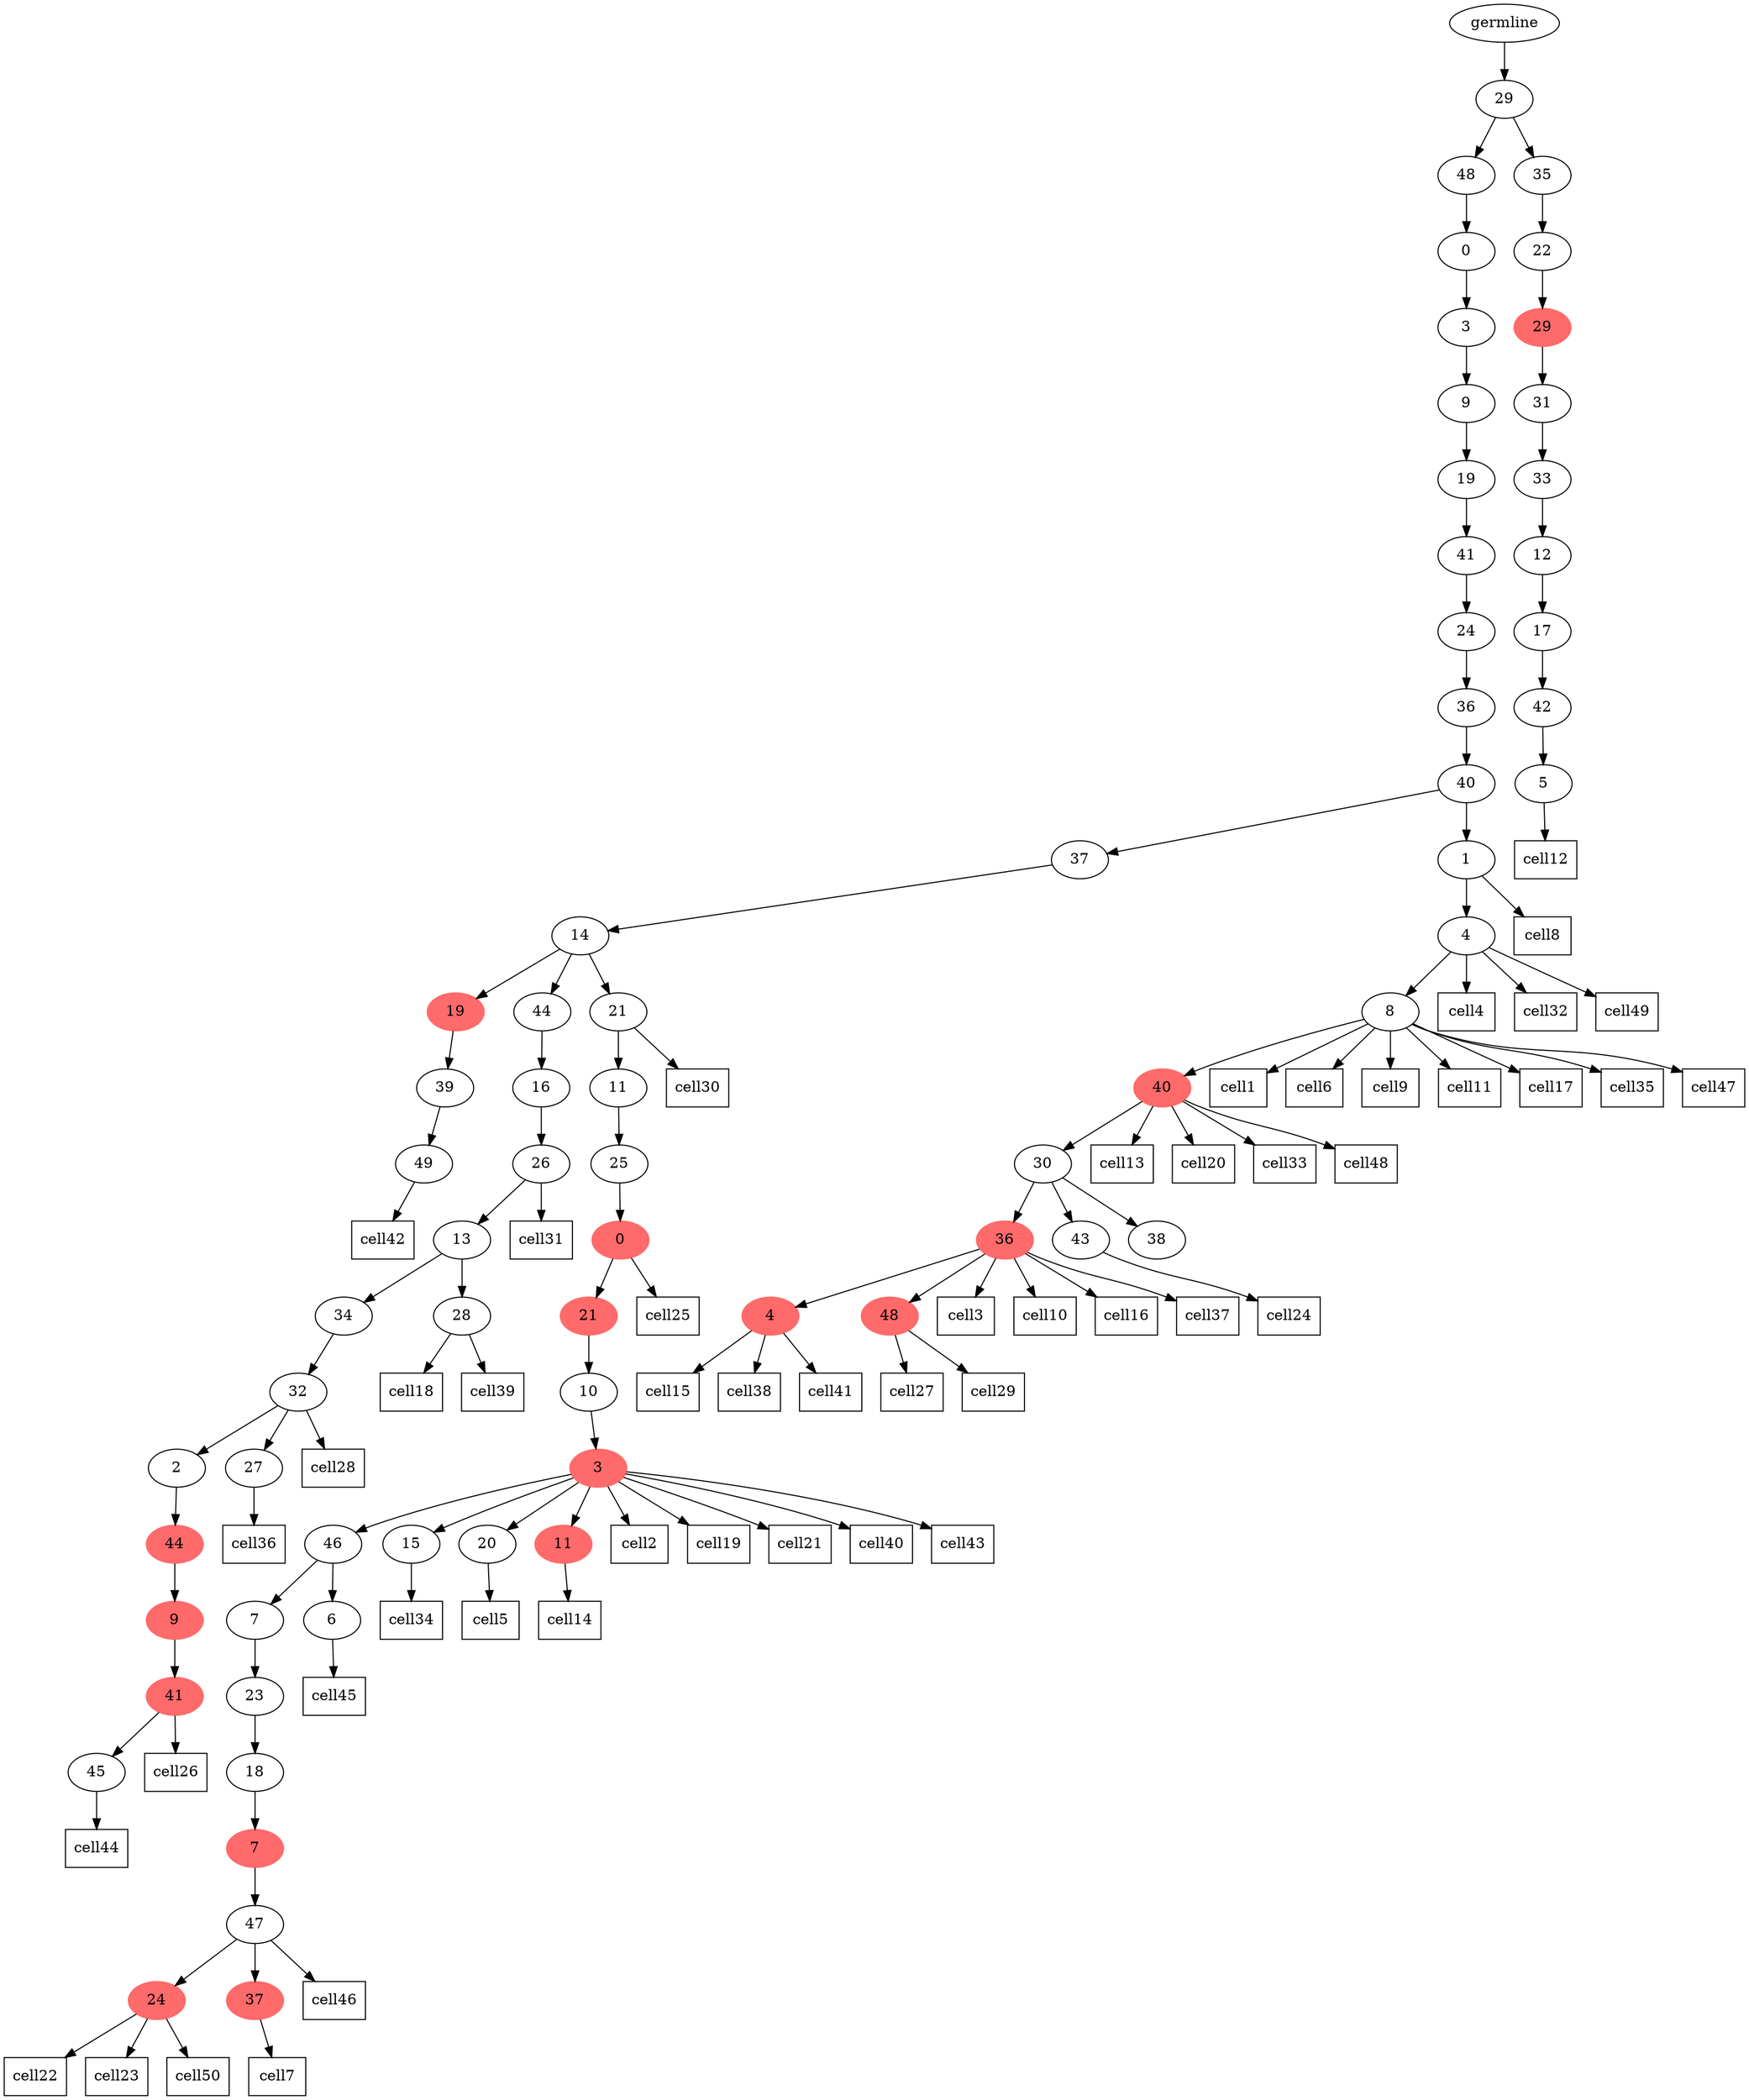 digraph g {
	"65" -> "66";
	"66" [label="49"];
	"64" -> "65";
	"65" [label="39"];
	"62" -> "63";
	"63" [label="45"];
	"61" -> "62";
	"62" [color=indianred1, style=filled, label="41"];
	"60" -> "61";
	"61" [color=indianred1, style=filled, label="9"];
	"59" -> "60";
	"60" [color=indianred1, style=filled, label="44"];
	"57" -> "58";
	"58" [label="27"];
	"57" -> "59";
	"59" [label="2"];
	"56" -> "57";
	"57" [label="32"];
	"54" -> "55";
	"55" [label="28"];
	"54" -> "56";
	"56" [label="34"];
	"53" -> "54";
	"54" [label="13"];
	"52" -> "53";
	"53" [label="26"];
	"51" -> "52";
	"52" [label="16"];
	"47" -> "48";
	"48" [color=indianred1, style=filled, label="24"];
	"47" -> "49";
	"49" [color=indianred1, style=filled, label="37"];
	"46" -> "47";
	"47" [label="47"];
	"45" -> "46";
	"46" [color=indianred1, style=filled, label="7"];
	"44" -> "45";
	"45" [label="18"];
	"43" -> "44";
	"44" [label="23"];
	"41" -> "42";
	"42" [label="6"];
	"41" -> "43";
	"43" [label="7"];
	"38" -> "39";
	"39" [label="15"];
	"38" -> "40";
	"40" [label="20"];
	"38" -> "41";
	"41" [label="46"];
	"38" -> "50";
	"50" [color=indianred1, style=filled, label="11"];
	"37" -> "38";
	"38" [color=indianred1, style=filled, label="3"];
	"36" -> "37";
	"37" [label="10"];
	"35" -> "36";
	"36" [color=indianred1, style=filled, label="21"];
	"34" -> "35";
	"35" [color=indianred1, style=filled, label="0"];
	"33" -> "34";
	"34" [label="25"];
	"32" -> "33";
	"33" [label="11"];
	"31" -> "32";
	"32" [label="21"];
	"31" -> "51";
	"51" [label="44"];
	"31" -> "64";
	"64" [color=indianred1, style=filled, label="19"];
	"30" -> "31";
	"31" [label="14"];
	"25" -> "26";
	"26" [color=indianred1, style=filled, label="4"];
	"25" -> "27";
	"27" [color=indianred1, style=filled, label="48"];
	"24" -> "25";
	"25" [color=indianred1, style=filled, label="36"];
	"24" -> "28";
	"28" [label="43"];
	"24" -> "29";
	"29" [label="38"];
	"23" -> "24";
	"24" [label="30"];
	"22" -> "23";
	"23" [color=indianred1, style=filled, label="40"];
	"21" -> "22";
	"22" [label="8"];
	"20" -> "21";
	"21" [label="4"];
	"19" -> "20";
	"20" [label="1"];
	"19" -> "30";
	"30" [label="37"];
	"18" -> "19";
	"19" [label="40"];
	"17" -> "18";
	"18" [label="36"];
	"16" -> "17";
	"17" [label="24"];
	"15" -> "16";
	"16" [label="41"];
	"14" -> "15";
	"15" [label="19"];
	"13" -> "14";
	"14" [label="9"];
	"12" -> "13";
	"13" [label="3"];
	"11" -> "12";
	"12" [label="0"];
	"9" -> "10";
	"10" [label="5"];
	"8" -> "9";
	"9" [label="42"];
	"7" -> "8";
	"8" [label="17"];
	"6" -> "7";
	"7" [label="12"];
	"5" -> "6";
	"6" [label="33"];
	"4" -> "5";
	"5" [label="31"];
	"3" -> "4";
	"4" [color=indianred1, style=filled, label="29"];
	"2" -> "3";
	"3" [label="22"];
	"1" -> "2";
	"2" [label="35"];
	"1" -> "11";
	"11" [label="48"];
	"0" -> "1";
	"1" [label="29"];
	"0" [label="germline"];
	"22" -> cell1;
	cell1 [shape=box]
	"38" -> cell2;
	cell2 [shape=box]
	"25" -> cell3;
	cell3 [shape=box]
	"21" -> cell4;
	cell4 [shape=box]
	"40" -> cell5;
	cell5 [shape=box]
	"22" -> cell6;
	cell6 [shape=box]
	"49" -> cell7;
	cell7 [shape=box]
	"20" -> cell8;
	cell8 [shape=box]
	"22" -> cell9;
	cell9 [shape=box]
	"25" -> cell10;
	cell10 [shape=box]
	"22" -> cell11;
	cell11 [shape=box]
	"10" -> cell12;
	cell12 [shape=box]
	"23" -> cell13;
	cell13 [shape=box]
	"50" -> cell14;
	cell14 [shape=box]
	"26" -> cell15;
	cell15 [shape=box]
	"25" -> cell16;
	cell16 [shape=box]
	"22" -> cell17;
	cell17 [shape=box]
	"55" -> cell18;
	cell18 [shape=box]
	"38" -> cell19;
	cell19 [shape=box]
	"23" -> cell20;
	cell20 [shape=box]
	"38" -> cell21;
	cell21 [shape=box]
	"48" -> cell22;
	cell22 [shape=box]
	"48" -> cell23;
	cell23 [shape=box]
	"28" -> cell24;
	cell24 [shape=box]
	"35" -> cell25;
	cell25 [shape=box]
	"62" -> cell26;
	cell26 [shape=box]
	"27" -> cell27;
	cell27 [shape=box]
	"57" -> cell28;
	cell28 [shape=box]
	"27" -> cell29;
	cell29 [shape=box]
	"32" -> cell30;
	cell30 [shape=box]
	"53" -> cell31;
	cell31 [shape=box]
	"21" -> cell32;
	cell32 [shape=box]
	"23" -> cell33;
	cell33 [shape=box]
	"39" -> cell34;
	cell34 [shape=box]
	"22" -> cell35;
	cell35 [shape=box]
	"58" -> cell36;
	cell36 [shape=box]
	"25" -> cell37;
	cell37 [shape=box]
	"26" -> cell38;
	cell38 [shape=box]
	"55" -> cell39;
	cell39 [shape=box]
	"38" -> cell40;
	cell40 [shape=box]
	"26" -> cell41;
	cell41 [shape=box]
	"66" -> cell42;
	cell42 [shape=box]
	"38" -> cell43;
	cell43 [shape=box]
	"63" -> cell44;
	cell44 [shape=box]
	"42" -> cell45;
	cell45 [shape=box]
	"47" -> cell46;
	cell46 [shape=box]
	"22" -> cell47;
	cell47 [shape=box]
	"23" -> cell48;
	cell48 [shape=box]
	"21" -> cell49;
	cell49 [shape=box]
	"48" -> cell50;
	cell50 [shape=box]
}
